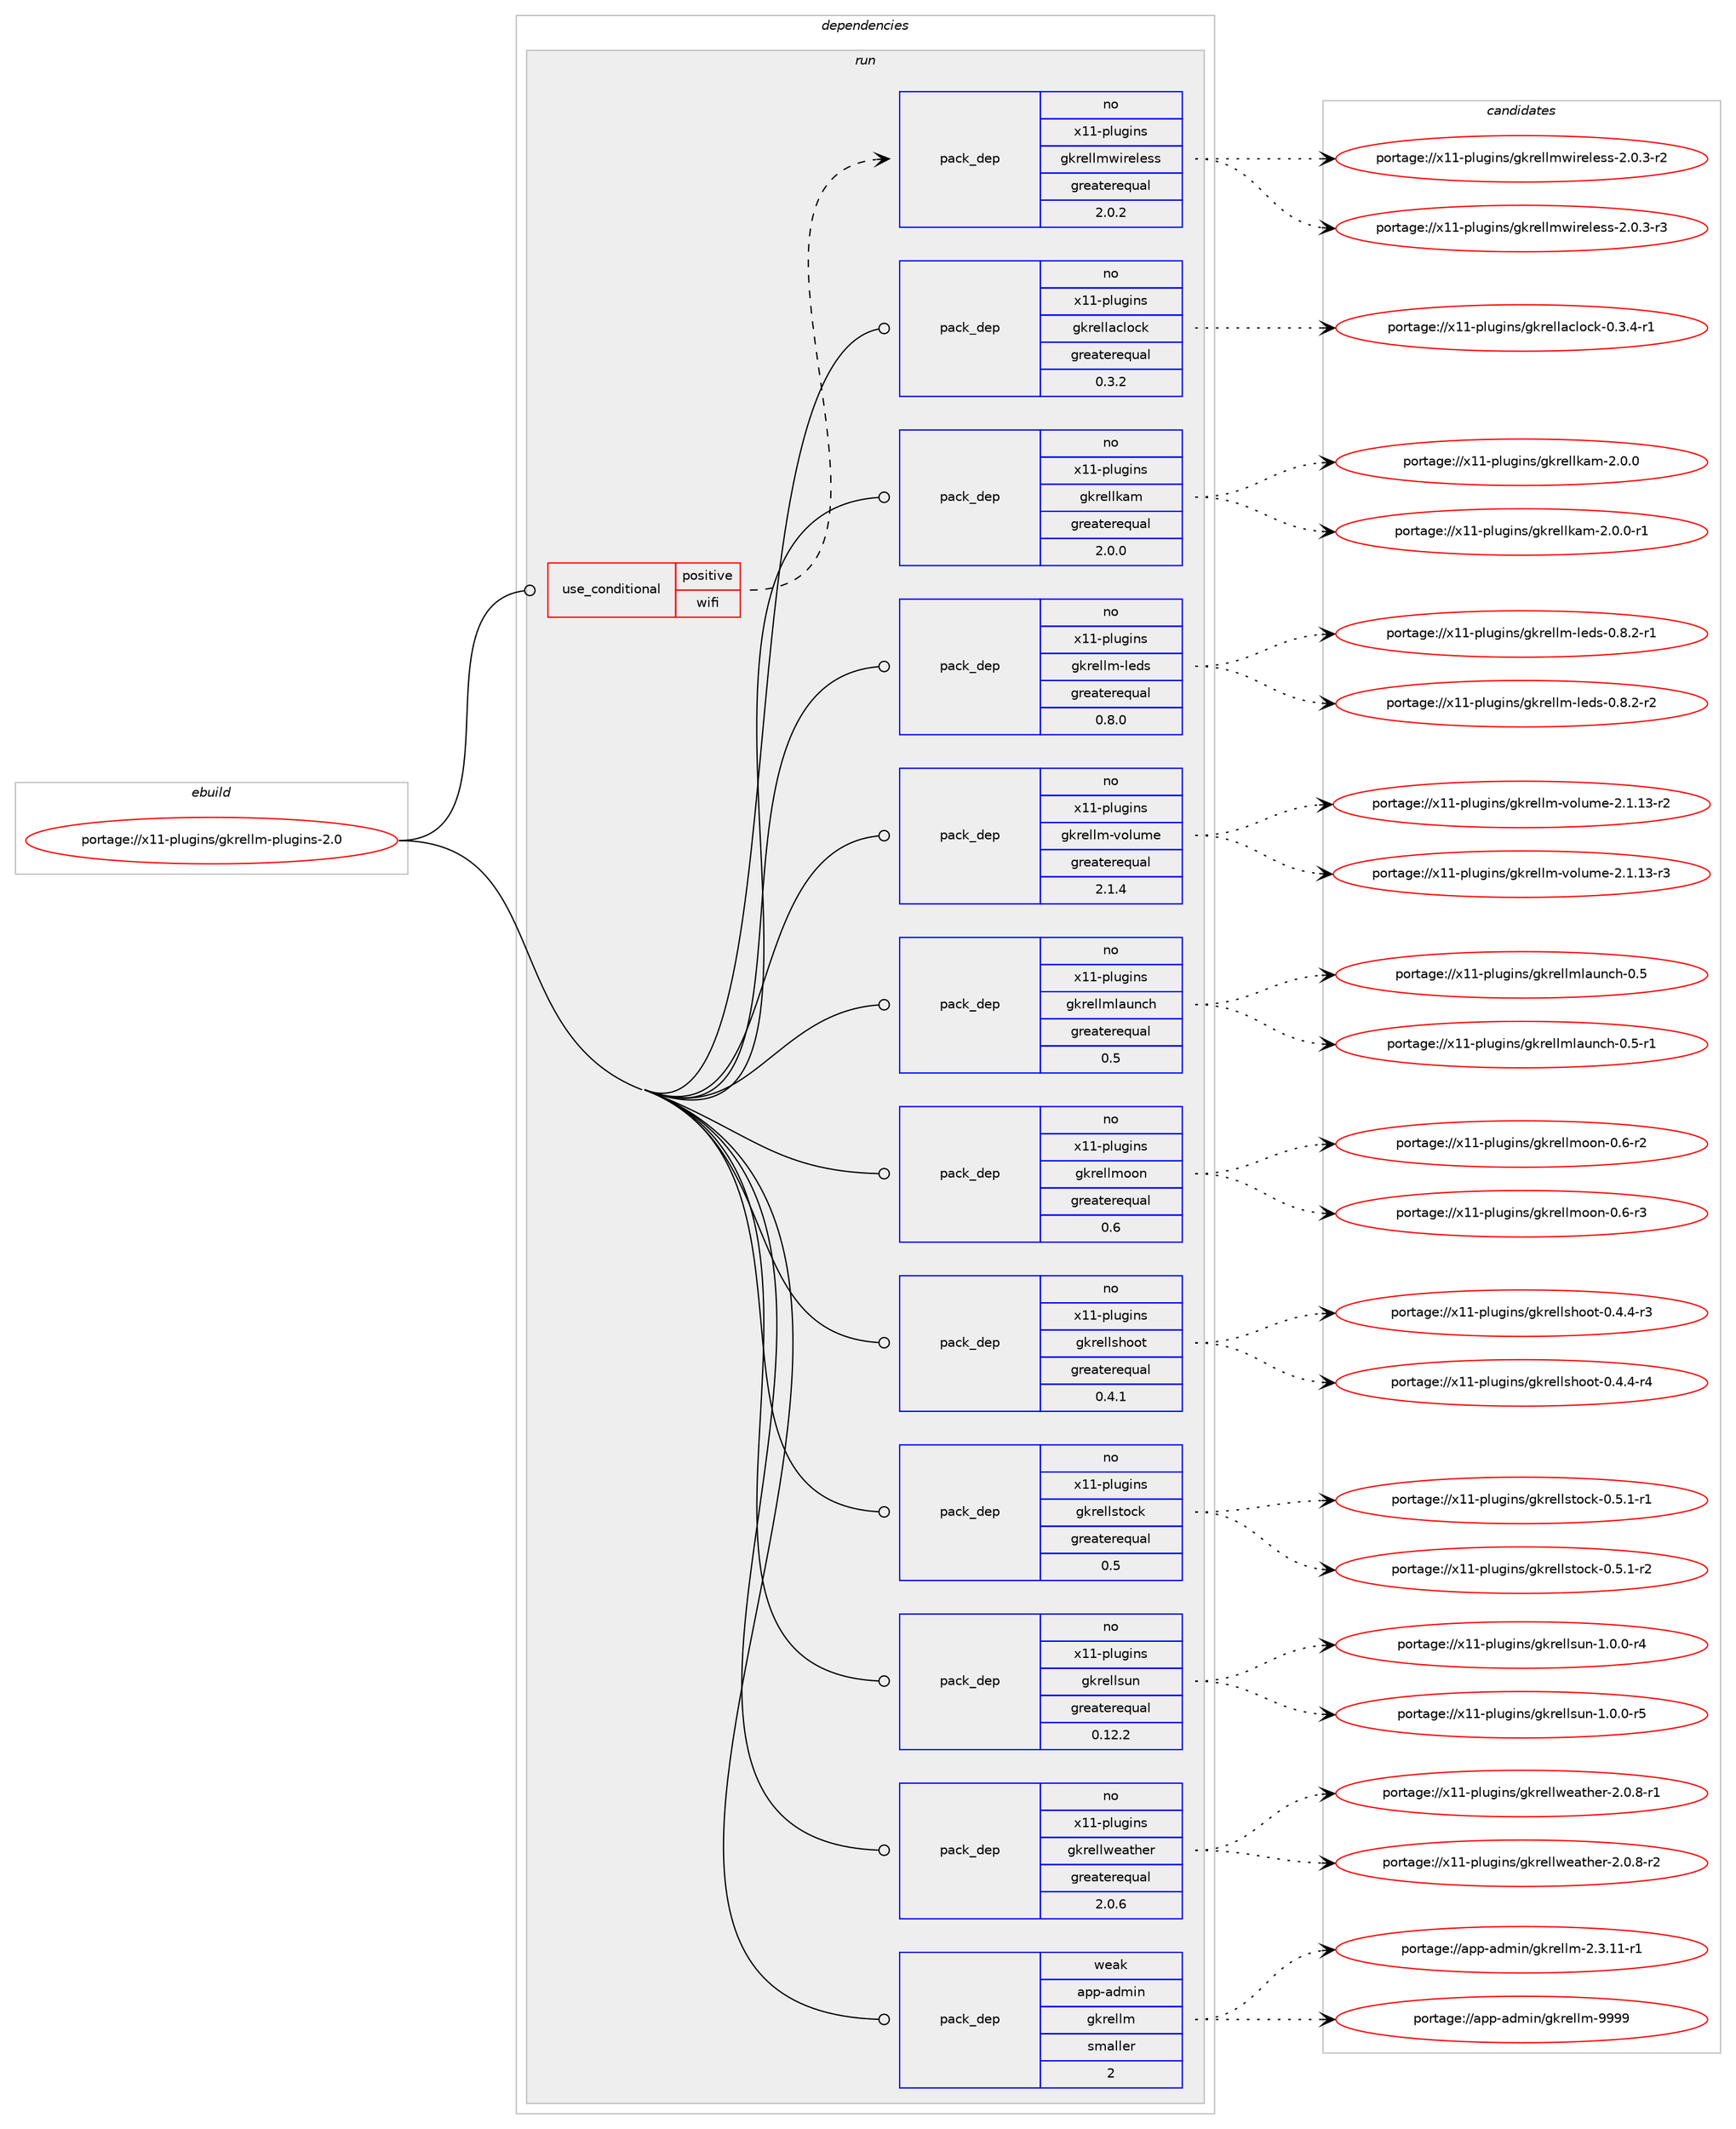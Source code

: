 digraph prolog {

# *************
# Graph options
# *************

newrank=true;
concentrate=true;
compound=true;
graph [rankdir=LR,fontname=Helvetica,fontsize=10,ranksep=1.5];#, ranksep=2.5, nodesep=0.2];
edge  [arrowhead=vee];
node  [fontname=Helvetica,fontsize=10];

# **********
# The ebuild
# **********

subgraph cluster_leftcol {
color=gray;
rank=same;
label=<<i>ebuild</i>>;
id [label="portage://x11-plugins/gkrellm-plugins-2.0", color=red, width=4, href="../x11-plugins/gkrellm-plugins-2.0.svg"];
}

# ****************
# The dependencies
# ****************

subgraph cluster_midcol {
color=gray;
label=<<i>dependencies</i>>;
subgraph cluster_compile {
fillcolor="#eeeeee";
style=filled;
label=<<i>compile</i>>;
}
subgraph cluster_compileandrun {
fillcolor="#eeeeee";
style=filled;
label=<<i>compile and run</i>>;
}
subgraph cluster_run {
fillcolor="#eeeeee";
style=filled;
label=<<i>run</i>>;
subgraph cond164 {
dependency1653 [label=<<TABLE BORDER="0" CELLBORDER="1" CELLSPACING="0" CELLPADDING="4"><TR><TD ROWSPAN="3" CELLPADDING="10">use_conditional</TD></TR><TR><TD>positive</TD></TR><TR><TD>wifi</TD></TR></TABLE>>, shape=none, color=red];
subgraph pack1408 {
dependency1654 [label=<<TABLE BORDER="0" CELLBORDER="1" CELLSPACING="0" CELLPADDING="4" WIDTH="220"><TR><TD ROWSPAN="6" CELLPADDING="30">pack_dep</TD></TR><TR><TD WIDTH="110">no</TD></TR><TR><TD>x11-plugins</TD></TR><TR><TD>gkrellmwireless</TD></TR><TR><TD>greaterequal</TD></TR><TR><TD>2.0.2</TD></TR></TABLE>>, shape=none, color=blue];
}
dependency1653:e -> dependency1654:w [weight=20,style="dashed",arrowhead="vee"];
}
id:e -> dependency1653:w [weight=20,style="solid",arrowhead="odot"];
subgraph pack1409 {
dependency1655 [label=<<TABLE BORDER="0" CELLBORDER="1" CELLSPACING="0" CELLPADDING="4" WIDTH="220"><TR><TD ROWSPAN="6" CELLPADDING="30">pack_dep</TD></TR><TR><TD WIDTH="110">no</TD></TR><TR><TD>x11-plugins</TD></TR><TR><TD>gkrellaclock</TD></TR><TR><TD>greaterequal</TD></TR><TR><TD>0.3.2</TD></TR></TABLE>>, shape=none, color=blue];
}
id:e -> dependency1655:w [weight=20,style="solid",arrowhead="odot"];
subgraph pack1410 {
dependency1656 [label=<<TABLE BORDER="0" CELLBORDER="1" CELLSPACING="0" CELLPADDING="4" WIDTH="220"><TR><TD ROWSPAN="6" CELLPADDING="30">pack_dep</TD></TR><TR><TD WIDTH="110">no</TD></TR><TR><TD>x11-plugins</TD></TR><TR><TD>gkrellkam</TD></TR><TR><TD>greaterequal</TD></TR><TR><TD>2.0.0</TD></TR></TABLE>>, shape=none, color=blue];
}
id:e -> dependency1656:w [weight=20,style="solid",arrowhead="odot"];
# *** BEGIN UNKNOWN DEPENDENCY TYPE (TODO) ***
# id -> package_dependency(portage://x11-plugins/gkrellm-plugins-2.0,run,no,x11-plugins,gkrellm-countdown,none,[,,],[],[])
# *** END UNKNOWN DEPENDENCY TYPE (TODO) ***

subgraph pack1411 {
dependency1657 [label=<<TABLE BORDER="0" CELLBORDER="1" CELLSPACING="0" CELLPADDING="4" WIDTH="220"><TR><TD ROWSPAN="6" CELLPADDING="30">pack_dep</TD></TR><TR><TD WIDTH="110">no</TD></TR><TR><TD>x11-plugins</TD></TR><TR><TD>gkrellm-leds</TD></TR><TR><TD>greaterequal</TD></TR><TR><TD>0.8.0</TD></TR></TABLE>>, shape=none, color=blue];
}
id:e -> dependency1657:w [weight=20,style="solid",arrowhead="odot"];
# *** BEGIN UNKNOWN DEPENDENCY TYPE (TODO) ***
# id -> package_dependency(portage://x11-plugins/gkrellm-plugins-2.0,run,no,x11-plugins,gkrellm-trayicons,none,[,,],[],[])
# *** END UNKNOWN DEPENDENCY TYPE (TODO) ***

subgraph pack1412 {
dependency1658 [label=<<TABLE BORDER="0" CELLBORDER="1" CELLSPACING="0" CELLPADDING="4" WIDTH="220"><TR><TD ROWSPAN="6" CELLPADDING="30">pack_dep</TD></TR><TR><TD WIDTH="110">no</TD></TR><TR><TD>x11-plugins</TD></TR><TR><TD>gkrellm-volume</TD></TR><TR><TD>greaterequal</TD></TR><TR><TD>2.1.4</TD></TR></TABLE>>, shape=none, color=blue];
}
id:e -> dependency1658:w [weight=20,style="solid",arrowhead="odot"];
subgraph pack1413 {
dependency1659 [label=<<TABLE BORDER="0" CELLBORDER="1" CELLSPACING="0" CELLPADDING="4" WIDTH="220"><TR><TD ROWSPAN="6" CELLPADDING="30">pack_dep</TD></TR><TR><TD WIDTH="110">no</TD></TR><TR><TD>x11-plugins</TD></TR><TR><TD>gkrellmlaunch</TD></TR><TR><TD>greaterequal</TD></TR><TR><TD>0.5</TD></TR></TABLE>>, shape=none, color=blue];
}
id:e -> dependency1659:w [weight=20,style="solid",arrowhead="odot"];
subgraph pack1414 {
dependency1660 [label=<<TABLE BORDER="0" CELLBORDER="1" CELLSPACING="0" CELLPADDING="4" WIDTH="220"><TR><TD ROWSPAN="6" CELLPADDING="30">pack_dep</TD></TR><TR><TD WIDTH="110">no</TD></TR><TR><TD>x11-plugins</TD></TR><TR><TD>gkrellmoon</TD></TR><TR><TD>greaterequal</TD></TR><TR><TD>0.6</TD></TR></TABLE>>, shape=none, color=blue];
}
id:e -> dependency1660:w [weight=20,style="solid",arrowhead="odot"];
subgraph pack1415 {
dependency1661 [label=<<TABLE BORDER="0" CELLBORDER="1" CELLSPACING="0" CELLPADDING="4" WIDTH="220"><TR><TD ROWSPAN="6" CELLPADDING="30">pack_dep</TD></TR><TR><TD WIDTH="110">no</TD></TR><TR><TD>x11-plugins</TD></TR><TR><TD>gkrellshoot</TD></TR><TR><TD>greaterequal</TD></TR><TR><TD>0.4.1</TD></TR></TABLE>>, shape=none, color=blue];
}
id:e -> dependency1661:w [weight=20,style="solid",arrowhead="odot"];
subgraph pack1416 {
dependency1662 [label=<<TABLE BORDER="0" CELLBORDER="1" CELLSPACING="0" CELLPADDING="4" WIDTH="220"><TR><TD ROWSPAN="6" CELLPADDING="30">pack_dep</TD></TR><TR><TD WIDTH="110">no</TD></TR><TR><TD>x11-plugins</TD></TR><TR><TD>gkrellstock</TD></TR><TR><TD>greaterequal</TD></TR><TR><TD>0.5</TD></TR></TABLE>>, shape=none, color=blue];
}
id:e -> dependency1662:w [weight=20,style="solid",arrowhead="odot"];
subgraph pack1417 {
dependency1663 [label=<<TABLE BORDER="0" CELLBORDER="1" CELLSPACING="0" CELLPADDING="4" WIDTH="220"><TR><TD ROWSPAN="6" CELLPADDING="30">pack_dep</TD></TR><TR><TD WIDTH="110">no</TD></TR><TR><TD>x11-plugins</TD></TR><TR><TD>gkrellsun</TD></TR><TR><TD>greaterequal</TD></TR><TR><TD>0.12.2</TD></TR></TABLE>>, shape=none, color=blue];
}
id:e -> dependency1663:w [weight=20,style="solid",arrowhead="odot"];
# *** BEGIN UNKNOWN DEPENDENCY TYPE (TODO) ***
# id -> package_dependency(portage://x11-plugins/gkrellm-plugins-2.0,run,no,x11-plugins,gkrelltop,none,[,,],[],[])
# *** END UNKNOWN DEPENDENCY TYPE (TODO) ***

subgraph pack1418 {
dependency1664 [label=<<TABLE BORDER="0" CELLBORDER="1" CELLSPACING="0" CELLPADDING="4" WIDTH="220"><TR><TD ROWSPAN="6" CELLPADDING="30">pack_dep</TD></TR><TR><TD WIDTH="110">no</TD></TR><TR><TD>x11-plugins</TD></TR><TR><TD>gkrellweather</TD></TR><TR><TD>greaterequal</TD></TR><TR><TD>2.0.6</TD></TR></TABLE>>, shape=none, color=blue];
}
id:e -> dependency1664:w [weight=20,style="solid",arrowhead="odot"];
subgraph pack1419 {
dependency1665 [label=<<TABLE BORDER="0" CELLBORDER="1" CELLSPACING="0" CELLPADDING="4" WIDTH="220"><TR><TD ROWSPAN="6" CELLPADDING="30">pack_dep</TD></TR><TR><TD WIDTH="110">weak</TD></TR><TR><TD>app-admin</TD></TR><TR><TD>gkrellm</TD></TR><TR><TD>smaller</TD></TR><TR><TD>2</TD></TR></TABLE>>, shape=none, color=blue];
}
id:e -> dependency1665:w [weight=20,style="solid",arrowhead="odot"];
}
}

# **************
# The candidates
# **************

subgraph cluster_choices {
rank=same;
color=gray;
label=<<i>candidates</i>>;

subgraph choice1408 {
color=black;
nodesep=1;
choice120494945112108117103105110115471031071141011081081091191051141011081011151154550464846514511450 [label="portage://x11-plugins/gkrellmwireless-2.0.3-r2", color=red, width=4,href="../x11-plugins/gkrellmwireless-2.0.3-r2.svg"];
choice120494945112108117103105110115471031071141011081081091191051141011081011151154550464846514511451 [label="portage://x11-plugins/gkrellmwireless-2.0.3-r3", color=red, width=4,href="../x11-plugins/gkrellmwireless-2.0.3-r3.svg"];
dependency1654:e -> choice120494945112108117103105110115471031071141011081081091191051141011081011151154550464846514511450:w [style=dotted,weight="100"];
dependency1654:e -> choice120494945112108117103105110115471031071141011081081091191051141011081011151154550464846514511451:w [style=dotted,weight="100"];
}
subgraph choice1409 {
color=black;
nodesep=1;
choice120494945112108117103105110115471031071141011081089799108111991074548465146524511449 [label="portage://x11-plugins/gkrellaclock-0.3.4-r1", color=red, width=4,href="../x11-plugins/gkrellaclock-0.3.4-r1.svg"];
dependency1655:e -> choice120494945112108117103105110115471031071141011081089799108111991074548465146524511449:w [style=dotted,weight="100"];
}
subgraph choice1410 {
color=black;
nodesep=1;
choice1204949451121081171031051101154710310711410110810810797109455046484648 [label="portage://x11-plugins/gkrellkam-2.0.0", color=red, width=4,href="../x11-plugins/gkrellkam-2.0.0.svg"];
choice12049494511210811710310511011547103107114101108108107971094550464846484511449 [label="portage://x11-plugins/gkrellkam-2.0.0-r1", color=red, width=4,href="../x11-plugins/gkrellkam-2.0.0-r1.svg"];
dependency1656:e -> choice1204949451121081171031051101154710310711410110810810797109455046484648:w [style=dotted,weight="100"];
dependency1656:e -> choice12049494511210811710310511011547103107114101108108107971094550464846484511449:w [style=dotted,weight="100"];
}
subgraph choice1411 {
color=black;
nodesep=1;
choice12049494511210811710310511011547103107114101108108109451081011001154548465646504511449 [label="portage://x11-plugins/gkrellm-leds-0.8.2-r1", color=red, width=4,href="../x11-plugins/gkrellm-leds-0.8.2-r1.svg"];
choice12049494511210811710310511011547103107114101108108109451081011001154548465646504511450 [label="portage://x11-plugins/gkrellm-leds-0.8.2-r2", color=red, width=4,href="../x11-plugins/gkrellm-leds-0.8.2-r2.svg"];
dependency1657:e -> choice12049494511210811710310511011547103107114101108108109451081011001154548465646504511449:w [style=dotted,weight="100"];
dependency1657:e -> choice12049494511210811710310511011547103107114101108108109451081011001154548465646504511450:w [style=dotted,weight="100"];
}
subgraph choice1412 {
color=black;
nodesep=1;
choice1204949451121081171031051101154710310711410110810810945118111108117109101455046494649514511450 [label="portage://x11-plugins/gkrellm-volume-2.1.13-r2", color=red, width=4,href="../x11-plugins/gkrellm-volume-2.1.13-r2.svg"];
choice1204949451121081171031051101154710310711410110810810945118111108117109101455046494649514511451 [label="portage://x11-plugins/gkrellm-volume-2.1.13-r3", color=red, width=4,href="../x11-plugins/gkrellm-volume-2.1.13-r3.svg"];
dependency1658:e -> choice1204949451121081171031051101154710310711410110810810945118111108117109101455046494649514511450:w [style=dotted,weight="100"];
dependency1658:e -> choice1204949451121081171031051101154710310711410110810810945118111108117109101455046494649514511451:w [style=dotted,weight="100"];
}
subgraph choice1413 {
color=black;
nodesep=1;
choice12049494511210811710310511011547103107114101108108109108971171109910445484653 [label="portage://x11-plugins/gkrellmlaunch-0.5", color=red, width=4,href="../x11-plugins/gkrellmlaunch-0.5.svg"];
choice120494945112108117103105110115471031071141011081081091089711711099104454846534511449 [label="portage://x11-plugins/gkrellmlaunch-0.5-r1", color=red, width=4,href="../x11-plugins/gkrellmlaunch-0.5-r1.svg"];
dependency1659:e -> choice12049494511210811710310511011547103107114101108108109108971171109910445484653:w [style=dotted,weight="100"];
dependency1659:e -> choice120494945112108117103105110115471031071141011081081091089711711099104454846534511449:w [style=dotted,weight="100"];
}
subgraph choice1414 {
color=black;
nodesep=1;
choice12049494511210811710310511011547103107114101108108109111111110454846544511450 [label="portage://x11-plugins/gkrellmoon-0.6-r2", color=red, width=4,href="../x11-plugins/gkrellmoon-0.6-r2.svg"];
choice12049494511210811710310511011547103107114101108108109111111110454846544511451 [label="portage://x11-plugins/gkrellmoon-0.6-r3", color=red, width=4,href="../x11-plugins/gkrellmoon-0.6-r3.svg"];
dependency1660:e -> choice12049494511210811710310511011547103107114101108108109111111110454846544511450:w [style=dotted,weight="100"];
dependency1660:e -> choice12049494511210811710310511011547103107114101108108109111111110454846544511451:w [style=dotted,weight="100"];
}
subgraph choice1415 {
color=black;
nodesep=1;
choice120494945112108117103105110115471031071141011081081151041111111164548465246524511451 [label="portage://x11-plugins/gkrellshoot-0.4.4-r3", color=red, width=4,href="../x11-plugins/gkrellshoot-0.4.4-r3.svg"];
choice120494945112108117103105110115471031071141011081081151041111111164548465246524511452 [label="portage://x11-plugins/gkrellshoot-0.4.4-r4", color=red, width=4,href="../x11-plugins/gkrellshoot-0.4.4-r4.svg"];
dependency1661:e -> choice120494945112108117103105110115471031071141011081081151041111111164548465246524511451:w [style=dotted,weight="100"];
dependency1661:e -> choice120494945112108117103105110115471031071141011081081151041111111164548465246524511452:w [style=dotted,weight="100"];
}
subgraph choice1416 {
color=black;
nodesep=1;
choice12049494511210811710310511011547103107114101108108115116111991074548465346494511449 [label="portage://x11-plugins/gkrellstock-0.5.1-r1", color=red, width=4,href="../x11-plugins/gkrellstock-0.5.1-r1.svg"];
choice12049494511210811710310511011547103107114101108108115116111991074548465346494511450 [label="portage://x11-plugins/gkrellstock-0.5.1-r2", color=red, width=4,href="../x11-plugins/gkrellstock-0.5.1-r2.svg"];
dependency1662:e -> choice12049494511210811710310511011547103107114101108108115116111991074548465346494511449:w [style=dotted,weight="100"];
dependency1662:e -> choice12049494511210811710310511011547103107114101108108115116111991074548465346494511450:w [style=dotted,weight="100"];
}
subgraph choice1417 {
color=black;
nodesep=1;
choice120494945112108117103105110115471031071141011081081151171104549464846484511452 [label="portage://x11-plugins/gkrellsun-1.0.0-r4", color=red, width=4,href="../x11-plugins/gkrellsun-1.0.0-r4.svg"];
choice120494945112108117103105110115471031071141011081081151171104549464846484511453 [label="portage://x11-plugins/gkrellsun-1.0.0-r5", color=red, width=4,href="../x11-plugins/gkrellsun-1.0.0-r5.svg"];
dependency1663:e -> choice120494945112108117103105110115471031071141011081081151171104549464846484511452:w [style=dotted,weight="100"];
dependency1663:e -> choice120494945112108117103105110115471031071141011081081151171104549464846484511453:w [style=dotted,weight="100"];
}
subgraph choice1418 {
color=black;
nodesep=1;
choice12049494511210811710310511011547103107114101108108119101971161041011144550464846564511449 [label="portage://x11-plugins/gkrellweather-2.0.8-r1", color=red, width=4,href="../x11-plugins/gkrellweather-2.0.8-r1.svg"];
choice12049494511210811710310511011547103107114101108108119101971161041011144550464846564511450 [label="portage://x11-plugins/gkrellweather-2.0.8-r2", color=red, width=4,href="../x11-plugins/gkrellweather-2.0.8-r2.svg"];
dependency1664:e -> choice12049494511210811710310511011547103107114101108108119101971161041011144550464846564511449:w [style=dotted,weight="100"];
dependency1664:e -> choice12049494511210811710310511011547103107114101108108119101971161041011144550464846564511450:w [style=dotted,weight="100"];
}
subgraph choice1419 {
color=black;
nodesep=1;
choice97112112459710010910511047103107114101108108109455046514649494511449 [label="portage://app-admin/gkrellm-2.3.11-r1", color=red, width=4,href="../app-admin/gkrellm-2.3.11-r1.svg"];
choice971121124597100109105110471031071141011081081094557575757 [label="portage://app-admin/gkrellm-9999", color=red, width=4,href="../app-admin/gkrellm-9999.svg"];
dependency1665:e -> choice97112112459710010910511047103107114101108108109455046514649494511449:w [style=dotted,weight="100"];
dependency1665:e -> choice971121124597100109105110471031071141011081081094557575757:w [style=dotted,weight="100"];
}
}

}
